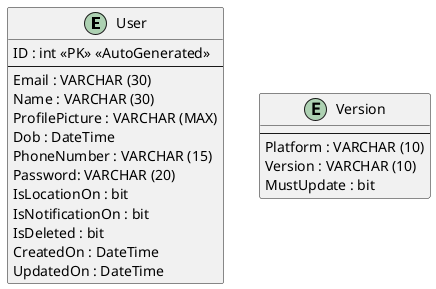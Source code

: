 @startuml



entity "User" {
    ID : int <<PK>> <<AutoGenerated>>
    --
    Email : VARCHAR (30)
    Name : VARCHAR (30)
    ProfilePicture : VARCHAR (MAX)
    Dob : DateTime
    PhoneNumber : VARCHAR (15)
    Password: VARCHAR (20)
    IsLocationOn : bit
    IsNotificationOn : bit
    IsDeleted : bit
    CreatedOn : DateTime
    UpdatedOn : DateTime
}


entity "Version"{
    --
    Platform : VARCHAR (10)
    Version : VARCHAR (10)
    MustUpdate : bit
}

@enduml